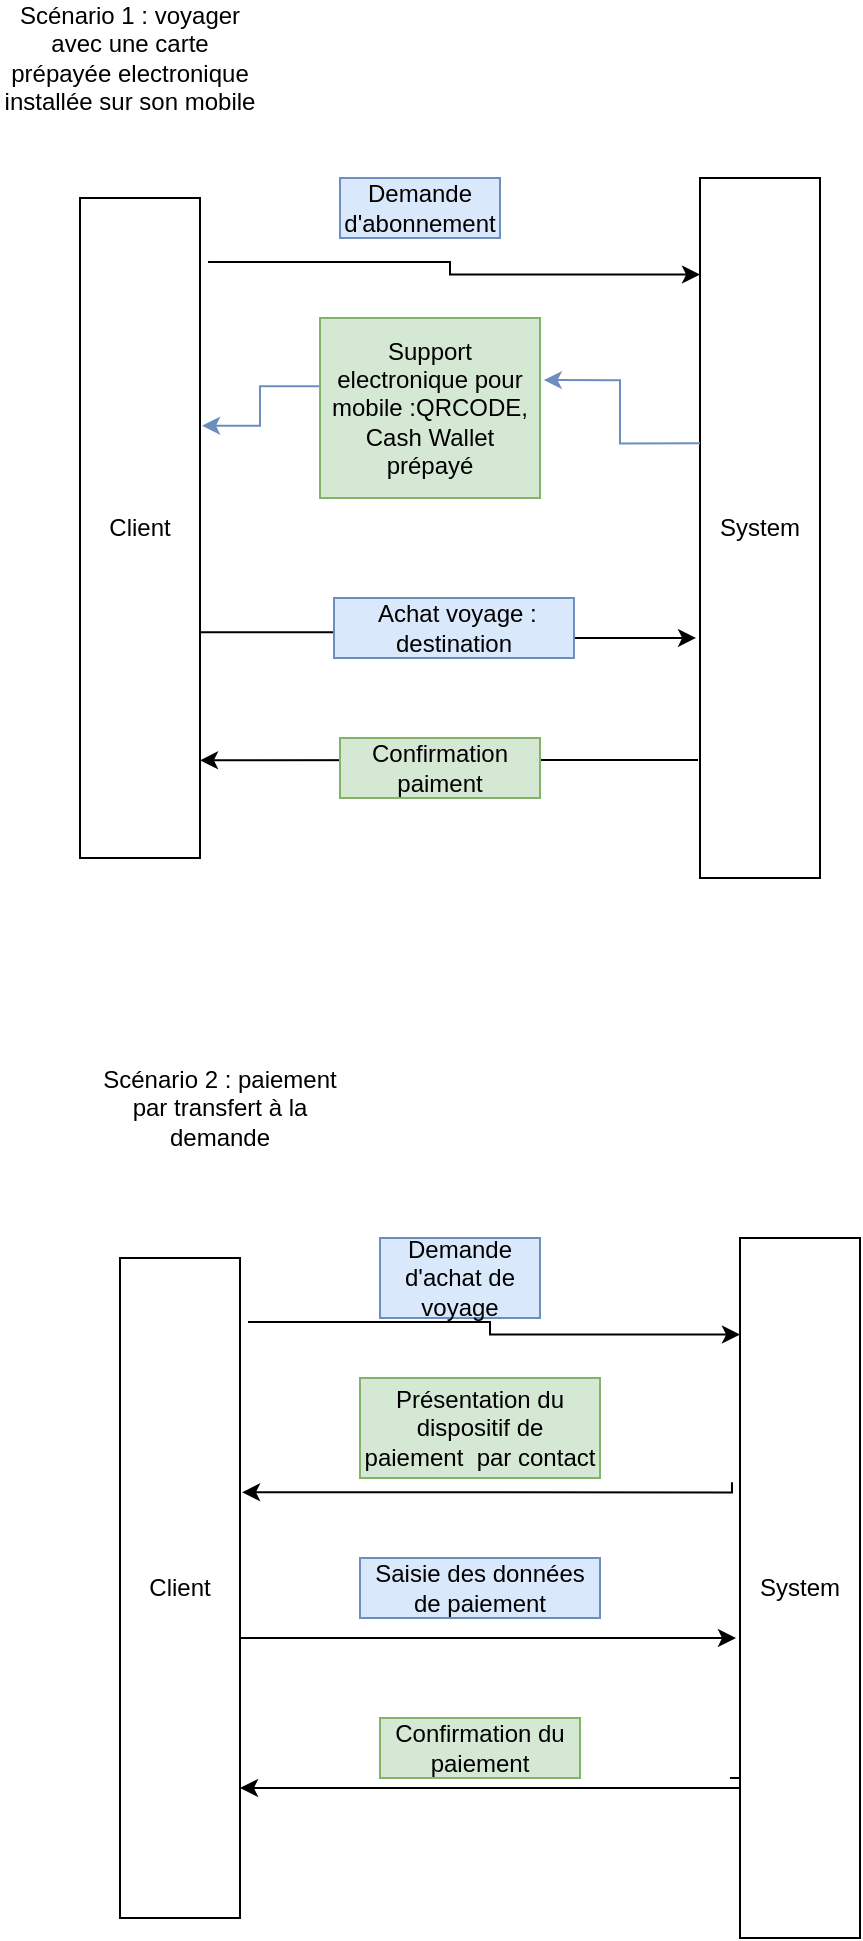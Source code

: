 <mxfile version="13.5.5" type="github">
  <diagram id="hZmp4kSh5wLAMJYNjyrb" name="Page-1">
    <mxGraphModel dx="1144" dy="683" grid="1" gridSize="10" guides="1" tooltips="1" connect="1" arrows="1" fold="1" page="1" pageScale="1" pageWidth="827" pageHeight="1169" math="0" shadow="0">
      <root>
        <mxCell id="0" />
        <mxCell id="1" parent="0" />
        <mxCell id="5fBYy0nUU0CtIiUVLNiD-34" value="" style="endArrow=classic;html=1;entryX=1;entryY=0.852;entryDx=0;entryDy=0;entryPerimeter=0;" edge="1" parent="1" target="5fBYy0nUU0CtIiUVLNiD-9">
          <mxGeometry width="50" height="50" relative="1" as="geometry">
            <mxPoint x="409" y="421" as="sourcePoint" />
            <mxPoint x="280" y="460" as="targetPoint" />
            <Array as="points">
              <mxPoint x="370" y="421" />
            </Array>
          </mxGeometry>
        </mxCell>
        <mxCell id="5fBYy0nUU0CtIiUVLNiD-9" value="Client" style="rounded=0;whiteSpace=wrap;html=1;" vertex="1" parent="1">
          <mxGeometry x="100" y="140" width="60" height="330" as="geometry" />
        </mxCell>
        <mxCell id="5fBYy0nUU0CtIiUVLNiD-10" value="System" style="rounded=0;whiteSpace=wrap;html=1;" vertex="1" parent="1">
          <mxGeometry x="410" y="130" width="60" height="350" as="geometry" />
        </mxCell>
        <mxCell id="5fBYy0nUU0CtIiUVLNiD-17" style="edgeStyle=orthogonalEdgeStyle;rounded=0;orthogonalLoop=1;jettySize=auto;html=1;entryX=0;entryY=0.138;entryDx=0;entryDy=0;entryPerimeter=0;exitX=1.067;exitY=0.097;exitDx=0;exitDy=0;exitPerimeter=0;" edge="1" parent="1" source="5fBYy0nUU0CtIiUVLNiD-9" target="5fBYy0nUU0CtIiUVLNiD-10">
          <mxGeometry relative="1" as="geometry" />
        </mxCell>
        <mxCell id="5fBYy0nUU0CtIiUVLNiD-20" style="edgeStyle=orthogonalEdgeStyle;rounded=0;orthogonalLoop=1;jettySize=auto;html=1;entryX=1.017;entryY=0.345;entryDx=0;entryDy=0;entryPerimeter=0;exitX=0;exitY=0.379;exitDx=0;exitDy=0;exitPerimeter=0;fillColor=#dae8fc;strokeColor=#6c8ebf;" edge="1" parent="1" source="5fBYy0nUU0CtIiUVLNiD-19" target="5fBYy0nUU0CtIiUVLNiD-9">
          <mxGeometry relative="1" as="geometry" />
        </mxCell>
        <mxCell id="5fBYy0nUU0CtIiUVLNiD-23" style="edgeStyle=orthogonalEdgeStyle;rounded=0;orthogonalLoop=1;jettySize=auto;html=1;entryX=-0.033;entryY=0.657;entryDx=0;entryDy=0;entryPerimeter=0;exitX=1;exitY=0.658;exitDx=0;exitDy=0;exitPerimeter=0;" edge="1" parent="1" source="5fBYy0nUU0CtIiUVLNiD-9" target="5fBYy0nUU0CtIiUVLNiD-10">
          <mxGeometry relative="1" as="geometry">
            <mxPoint x="170" y="360" as="sourcePoint" />
          </mxGeometry>
        </mxCell>
        <mxCell id="5fBYy0nUU0CtIiUVLNiD-22" value="&amp;nbsp;Achat voyage : destination" style="text;html=1;strokeColor=#6c8ebf;fillColor=#dae8fc;align=center;verticalAlign=middle;whiteSpace=wrap;rounded=0;" vertex="1" parent="1">
          <mxGeometry x="227" y="340" width="120" height="30" as="geometry" />
        </mxCell>
        <mxCell id="5fBYy0nUU0CtIiUVLNiD-19" value="Support electronique pour mobile :QRCODE, Cash Wallet prépayé " style="text;html=1;strokeColor=#82b366;fillColor=#d5e8d4;align=center;verticalAlign=middle;whiteSpace=wrap;rounded=0;" vertex="1" parent="1">
          <mxGeometry x="220" y="200" width="110" height="90" as="geometry" />
        </mxCell>
        <mxCell id="5fBYy0nUU0CtIiUVLNiD-25" style="edgeStyle=orthogonalEdgeStyle;rounded=0;orthogonalLoop=1;jettySize=auto;html=1;entryX=1.017;entryY=0.345;entryDx=0;entryDy=0;entryPerimeter=0;exitX=0;exitY=0.379;exitDx=0;exitDy=0;exitPerimeter=0;fillColor=#dae8fc;strokeColor=#6c8ebf;" edge="1" parent="1" source="5fBYy0nUU0CtIiUVLNiD-10" target="5fBYy0nUU0CtIiUVLNiD-19">
          <mxGeometry relative="1" as="geometry">
            <mxPoint x="410" y="262.65" as="sourcePoint" />
            <mxPoint x="161.02" y="253.85" as="targetPoint" />
          </mxGeometry>
        </mxCell>
        <mxCell id="5fBYy0nUU0CtIiUVLNiD-26" value="Demande d&#39;abonnement" style="text;html=1;strokeColor=#6c8ebf;fillColor=#dae8fc;align=center;verticalAlign=middle;whiteSpace=wrap;rounded=0;" vertex="1" parent="1">
          <mxGeometry x="230" y="130" width="80" height="30" as="geometry" />
        </mxCell>
        <mxCell id="5fBYy0nUU0CtIiUVLNiD-29" value="Confirmation paiment " style="text;html=1;strokeColor=#82b366;fillColor=#d5e8d4;align=center;verticalAlign=middle;whiteSpace=wrap;rounded=0;" vertex="1" parent="1">
          <mxGeometry x="230" y="410" width="100" height="30" as="geometry" />
        </mxCell>
        <mxCell id="5fBYy0nUU0CtIiUVLNiD-36" value="Scénario 1 : voyager avec une carte prépayée electronique installée sur son mobile" style="text;html=1;strokeColor=none;fillColor=none;align=center;verticalAlign=middle;whiteSpace=wrap;rounded=0;" vertex="1" parent="1">
          <mxGeometry x="60" y="60" width="130" height="20" as="geometry" />
        </mxCell>
        <mxCell id="5fBYy0nUU0CtIiUVLNiD-37" value="Scénario 2 : paiement par transfert à la demande" style="text;html=1;strokeColor=none;fillColor=none;align=center;verticalAlign=middle;whiteSpace=wrap;rounded=0;" vertex="1" parent="1">
          <mxGeometry x="110" y="585" width="120" height="20" as="geometry" />
        </mxCell>
        <mxCell id="5fBYy0nUU0CtIiUVLNiD-39" value="Client" style="rounded=0;whiteSpace=wrap;html=1;" vertex="1" parent="1">
          <mxGeometry x="120" y="670" width="60" height="330" as="geometry" />
        </mxCell>
        <mxCell id="5fBYy0nUU0CtIiUVLNiD-40" value="System" style="rounded=0;whiteSpace=wrap;html=1;" vertex="1" parent="1">
          <mxGeometry x="430" y="660" width="60" height="350" as="geometry" />
        </mxCell>
        <mxCell id="5fBYy0nUU0CtIiUVLNiD-41" style="edgeStyle=orthogonalEdgeStyle;rounded=0;orthogonalLoop=1;jettySize=auto;html=1;entryX=0;entryY=0.138;entryDx=0;entryDy=0;entryPerimeter=0;exitX=1.067;exitY=0.097;exitDx=0;exitDy=0;exitPerimeter=0;" edge="1" parent="1" source="5fBYy0nUU0CtIiUVLNiD-39" target="5fBYy0nUU0CtIiUVLNiD-40">
          <mxGeometry relative="1" as="geometry" />
        </mxCell>
        <mxCell id="5fBYy0nUU0CtIiUVLNiD-43" style="edgeStyle=orthogonalEdgeStyle;rounded=0;orthogonalLoop=1;jettySize=auto;html=1;exitX=1;exitY=0.658;exitDx=0;exitDy=0;exitPerimeter=0;" edge="1" parent="1" source="5fBYy0nUU0CtIiUVLNiD-39">
          <mxGeometry relative="1" as="geometry">
            <mxPoint x="190" y="890" as="sourcePoint" />
            <mxPoint x="428" y="860" as="targetPoint" />
            <Array as="points">
              <mxPoint x="180" y="860" />
              <mxPoint x="428" y="860" />
            </Array>
          </mxGeometry>
        </mxCell>
        <mxCell id="5fBYy0nUU0CtIiUVLNiD-44" value="Saisie des données de paiement" style="text;html=1;strokeColor=#6c8ebf;fillColor=#dae8fc;align=center;verticalAlign=middle;whiteSpace=wrap;rounded=0;" vertex="1" parent="1">
          <mxGeometry x="240" y="820" width="120" height="30" as="geometry" />
        </mxCell>
        <mxCell id="5fBYy0nUU0CtIiUVLNiD-47" value="Demande d&#39;achat de voyage" style="text;html=1;strokeColor=#6c8ebf;fillColor=#dae8fc;align=center;verticalAlign=middle;whiteSpace=wrap;rounded=0;" vertex="1" parent="1">
          <mxGeometry x="250" y="660" width="80" height="40" as="geometry" />
        </mxCell>
        <mxCell id="5fBYy0nUU0CtIiUVLNiD-48" value="Confirmation du paiement " style="text;html=1;strokeColor=#82b366;fillColor=#d5e8d4;align=center;verticalAlign=middle;whiteSpace=wrap;rounded=0;" vertex="1" parent="1">
          <mxGeometry x="250" y="900" width="100" height="30" as="geometry" />
        </mxCell>
        <mxCell id="5fBYy0nUU0CtIiUVLNiD-50" style="edgeStyle=orthogonalEdgeStyle;rounded=0;orthogonalLoop=1;jettySize=auto;html=1;entryX=1.017;entryY=0.355;entryDx=0;entryDy=0;entryPerimeter=0;exitX=-0.067;exitY=0.349;exitDx=0;exitDy=0;exitPerimeter=0;" edge="1" parent="1" source="5fBYy0nUU0CtIiUVLNiD-40" target="5fBYy0nUU0CtIiUVLNiD-39">
          <mxGeometry relative="1" as="geometry">
            <Array as="points">
              <mxPoint x="426" y="787" />
            </Array>
          </mxGeometry>
        </mxCell>
        <mxCell id="5fBYy0nUU0CtIiUVLNiD-49" value="Présentation du dispositif de paiement&amp;nbsp; par contact" style="text;html=1;strokeColor=#82b366;fillColor=#d5e8d4;align=center;verticalAlign=middle;whiteSpace=wrap;rounded=0;" vertex="1" parent="1">
          <mxGeometry x="240" y="730" width="120" height="50" as="geometry" />
        </mxCell>
        <mxCell id="5fBYy0nUU0CtIiUVLNiD-51" style="edgeStyle=orthogonalEdgeStyle;rounded=0;orthogonalLoop=1;jettySize=auto;html=1;entryX=1.017;entryY=0.355;entryDx=0;entryDy=0;entryPerimeter=0;exitX=-0.067;exitY=0.349;exitDx=0;exitDy=0;exitPerimeter=0;" edge="1" parent="1">
          <mxGeometry relative="1" as="geometry">
            <mxPoint x="424.96" y="930.0" as="sourcePoint" />
            <mxPoint x="180.0" y="935.0" as="targetPoint" />
            <Array as="points">
              <mxPoint x="430" y="930" />
              <mxPoint x="430" y="935" />
            </Array>
          </mxGeometry>
        </mxCell>
      </root>
    </mxGraphModel>
  </diagram>
</mxfile>
